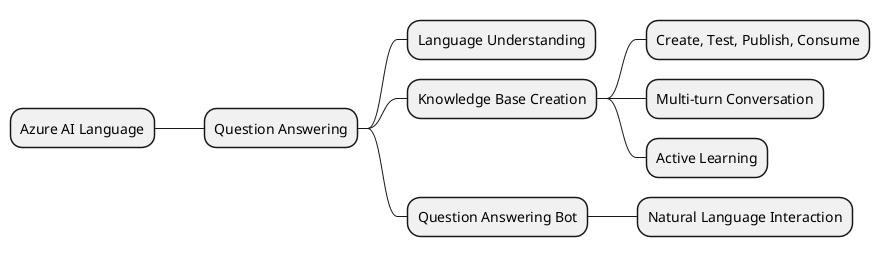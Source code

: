 @startmindmap
* Azure AI Language
** Question Answering
*** Language Understanding
*** Knowledge Base Creation
**** Create, Test, Publish, Consume
**** Multi-turn Conversation
**** Active Learning
*** Question Answering Bot
**** Natural Language Interaction
@endmindmap